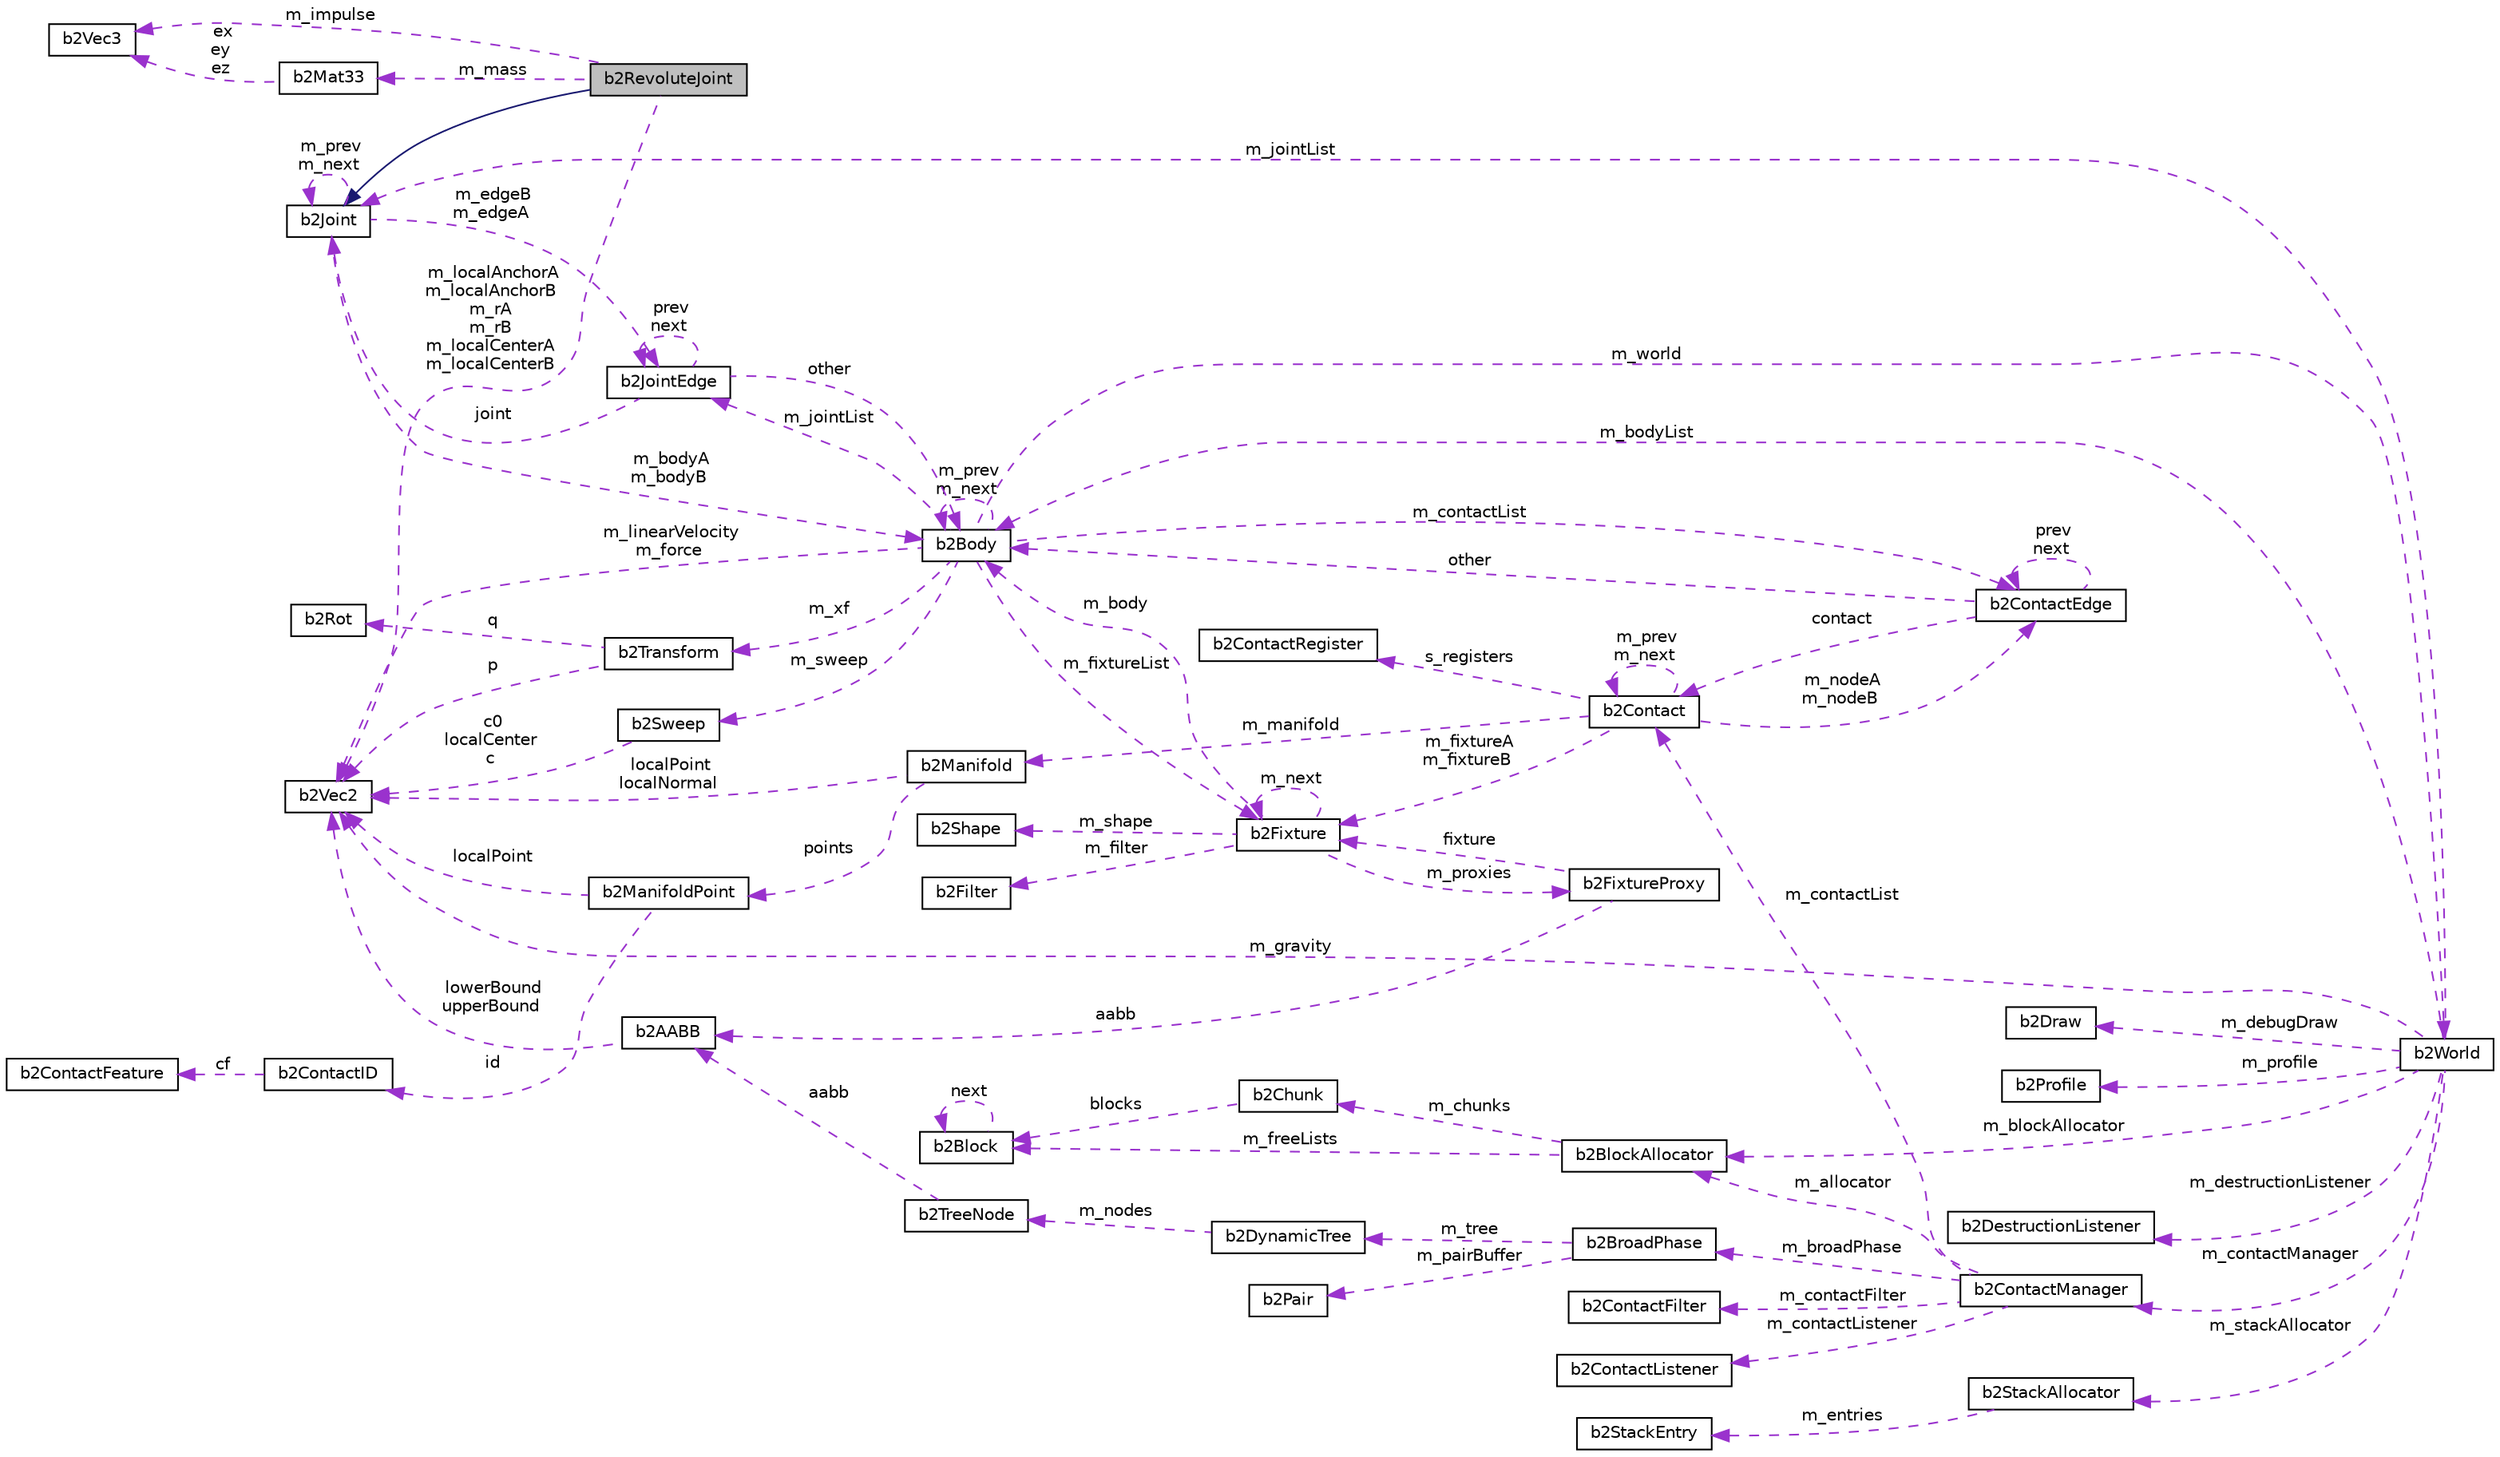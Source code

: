 digraph "b2RevoluteJoint"
{
  edge [fontname="Helvetica",fontsize="10",labelfontname="Helvetica",labelfontsize="10"];
  node [fontname="Helvetica",fontsize="10",shape=record];
  rankdir="LR";
  Node2 [label="b2RevoluteJoint",height=0.2,width=0.4,color="black", fillcolor="grey75", style="filled", fontcolor="black"];
  Node3 -> Node2 [dir="back",color="midnightblue",fontsize="10",style="solid",fontname="Helvetica"];
  Node3 [label="b2Joint",height=0.2,width=0.4,color="black", fillcolor="white", style="filled",URL="$classb2Joint.html"];
  Node4 -> Node3 [dir="back",color="darkorchid3",fontsize="10",style="dashed",label=" m_bodyA\nm_bodyB" ,fontname="Helvetica"];
  Node4 [label="b2Body",height=0.2,width=0.4,color="black", fillcolor="white", style="filled",URL="$classb2Body.html",tooltip="A rigid body. These are created via b2World::CreateBody. "];
  Node4 -> Node4 [dir="back",color="darkorchid3",fontsize="10",style="dashed",label=" m_prev\nm_next" ,fontname="Helvetica"];
  Node5 -> Node4 [dir="back",color="darkorchid3",fontsize="10",style="dashed",label=" m_jointList" ,fontname="Helvetica"];
  Node5 [label="b2JointEdge",height=0.2,width=0.4,color="black", fillcolor="white", style="filled",URL="$structb2JointEdge.html"];
  Node4 -> Node5 [dir="back",color="darkorchid3",fontsize="10",style="dashed",label=" other" ,fontname="Helvetica"];
  Node5 -> Node5 [dir="back",color="darkorchid3",fontsize="10",style="dashed",label=" prev\nnext" ,fontname="Helvetica"];
  Node3 -> Node5 [dir="back",color="darkorchid3",fontsize="10",style="dashed",label=" joint" ,fontname="Helvetica"];
  Node6 -> Node4 [dir="back",color="darkorchid3",fontsize="10",style="dashed",label=" m_linearVelocity\nm_force" ,fontname="Helvetica"];
  Node6 [label="b2Vec2",height=0.2,width=0.4,color="black", fillcolor="white", style="filled",URL="$structb2Vec2.html",tooltip="A 2D column vector. "];
  Node7 -> Node4 [dir="back",color="darkorchid3",fontsize="10",style="dashed",label=" m_sweep" ,fontname="Helvetica"];
  Node7 [label="b2Sweep",height=0.2,width=0.4,color="black", fillcolor="white", style="filled",URL="$structb2Sweep.html"];
  Node6 -> Node7 [dir="back",color="darkorchid3",fontsize="10",style="dashed",label=" c0\nlocalCenter\nc" ,fontname="Helvetica"];
  Node8 -> Node4 [dir="back",color="darkorchid3",fontsize="10",style="dashed",label=" m_xf" ,fontname="Helvetica"];
  Node8 [label="b2Transform",height=0.2,width=0.4,color="black", fillcolor="white", style="filled",URL="$structb2Transform.html"];
  Node6 -> Node8 [dir="back",color="darkorchid3",fontsize="10",style="dashed",label=" p" ,fontname="Helvetica"];
  Node9 -> Node8 [dir="back",color="darkorchid3",fontsize="10",style="dashed",label=" q" ,fontname="Helvetica"];
  Node9 [label="b2Rot",height=0.2,width=0.4,color="black", fillcolor="white", style="filled",URL="$structb2Rot.html",tooltip="Rotation. "];
  Node10 -> Node4 [dir="back",color="darkorchid3",fontsize="10",style="dashed",label=" m_contactList" ,fontname="Helvetica"];
  Node10 [label="b2ContactEdge",height=0.2,width=0.4,color="black", fillcolor="white", style="filled",URL="$structb2ContactEdge.html"];
  Node4 -> Node10 [dir="back",color="darkorchid3",fontsize="10",style="dashed",label=" other" ,fontname="Helvetica"];
  Node11 -> Node10 [dir="back",color="darkorchid3",fontsize="10",style="dashed",label=" contact" ,fontname="Helvetica"];
  Node11 [label="b2Contact",height=0.2,width=0.4,color="black", fillcolor="white", style="filled",URL="$classb2Contact.html"];
  Node12 -> Node11 [dir="back",color="darkorchid3",fontsize="10",style="dashed",label=" s_registers" ,fontname="Helvetica"];
  Node12 [label="b2ContactRegister",height=0.2,width=0.4,color="black", fillcolor="white", style="filled",URL="$structb2ContactRegister.html"];
  Node11 -> Node11 [dir="back",color="darkorchid3",fontsize="10",style="dashed",label=" m_prev\nm_next" ,fontname="Helvetica"];
  Node13 -> Node11 [dir="back",color="darkorchid3",fontsize="10",style="dashed",label=" m_manifold" ,fontname="Helvetica"];
  Node13 [label="b2Manifold",height=0.2,width=0.4,color="black", fillcolor="white", style="filled",URL="$structb2Manifold.html"];
  Node6 -> Node13 [dir="back",color="darkorchid3",fontsize="10",style="dashed",label=" localPoint\nlocalNormal" ,fontname="Helvetica"];
  Node14 -> Node13 [dir="back",color="darkorchid3",fontsize="10",style="dashed",label=" points" ,fontname="Helvetica"];
  Node14 [label="b2ManifoldPoint",height=0.2,width=0.4,color="black", fillcolor="white", style="filled",URL="$structb2ManifoldPoint.html"];
  Node6 -> Node14 [dir="back",color="darkorchid3",fontsize="10",style="dashed",label=" localPoint" ,fontname="Helvetica"];
  Node15 -> Node14 [dir="back",color="darkorchid3",fontsize="10",style="dashed",label=" id" ,fontname="Helvetica"];
  Node15 [label="b2ContactID",height=0.2,width=0.4,color="black", fillcolor="white", style="filled",URL="$unionb2ContactID.html",tooltip="Contact ids to facilitate warm starting. "];
  Node16 -> Node15 [dir="back",color="darkorchid3",fontsize="10",style="dashed",label=" cf" ,fontname="Helvetica"];
  Node16 [label="b2ContactFeature",height=0.2,width=0.4,color="black", fillcolor="white", style="filled",URL="$structb2ContactFeature.html"];
  Node17 -> Node11 [dir="back",color="darkorchid3",fontsize="10",style="dashed",label=" m_fixtureA\nm_fixtureB" ,fontname="Helvetica"];
  Node17 [label="b2Fixture",height=0.2,width=0.4,color="black", fillcolor="white", style="filled",URL="$classb2Fixture.html"];
  Node4 -> Node17 [dir="back",color="darkorchid3",fontsize="10",style="dashed",label=" m_body" ,fontname="Helvetica"];
  Node18 -> Node17 [dir="back",color="darkorchid3",fontsize="10",style="dashed",label=" m_proxies" ,fontname="Helvetica"];
  Node18 [label="b2FixtureProxy",height=0.2,width=0.4,color="black", fillcolor="white", style="filled",URL="$structb2FixtureProxy.html",tooltip="This proxy is used internally to connect fixtures to the broad-phase. "];
  Node19 -> Node18 [dir="back",color="darkorchid3",fontsize="10",style="dashed",label=" aabb" ,fontname="Helvetica"];
  Node19 [label="b2AABB",height=0.2,width=0.4,color="black", fillcolor="white", style="filled",URL="$structb2AABB.html",tooltip="An axis aligned bounding box. "];
  Node6 -> Node19 [dir="back",color="darkorchid3",fontsize="10",style="dashed",label=" lowerBound\nupperBound" ,fontname="Helvetica"];
  Node17 -> Node18 [dir="back",color="darkorchid3",fontsize="10",style="dashed",label=" fixture" ,fontname="Helvetica"];
  Node20 -> Node17 [dir="back",color="darkorchid3",fontsize="10",style="dashed",label=" m_shape" ,fontname="Helvetica"];
  Node20 [label="b2Shape",height=0.2,width=0.4,color="black", fillcolor="white", style="filled",URL="$classb2Shape.html"];
  Node21 -> Node17 [dir="back",color="darkorchid3",fontsize="10",style="dashed",label=" m_filter" ,fontname="Helvetica"];
  Node21 [label="b2Filter",height=0.2,width=0.4,color="black", fillcolor="white", style="filled",URL="$structb2Filter.html",tooltip="This holds contact filtering data. "];
  Node17 -> Node17 [dir="back",color="darkorchid3",fontsize="10",style="dashed",label=" m_next" ,fontname="Helvetica"];
  Node10 -> Node11 [dir="back",color="darkorchid3",fontsize="10",style="dashed",label=" m_nodeA\nm_nodeB" ,fontname="Helvetica"];
  Node10 -> Node10 [dir="back",color="darkorchid3",fontsize="10",style="dashed",label=" prev\nnext" ,fontname="Helvetica"];
  Node17 -> Node4 [dir="back",color="darkorchid3",fontsize="10",style="dashed",label=" m_fixtureList" ,fontname="Helvetica"];
  Node22 -> Node4 [dir="back",color="darkorchid3",fontsize="10",style="dashed",label=" m_world" ,fontname="Helvetica"];
  Node22 [label="b2World",height=0.2,width=0.4,color="black", fillcolor="white", style="filled",URL="$classb2World.html"];
  Node4 -> Node22 [dir="back",color="darkorchid3",fontsize="10",style="dashed",label=" m_bodyList" ,fontname="Helvetica"];
  Node23 -> Node22 [dir="back",color="darkorchid3",fontsize="10",style="dashed",label=" m_debugDraw" ,fontname="Helvetica"];
  Node23 [label="b2Draw",height=0.2,width=0.4,color="black", fillcolor="white", style="filled",URL="$classb2Draw.html"];
  Node6 -> Node22 [dir="back",color="darkorchid3",fontsize="10",style="dashed",label=" m_gravity" ,fontname="Helvetica"];
  Node24 -> Node22 [dir="back",color="darkorchid3",fontsize="10",style="dashed",label=" m_profile" ,fontname="Helvetica"];
  Node24 [label="b2Profile",height=0.2,width=0.4,color="black", fillcolor="white", style="filled",URL="$structb2Profile.html",tooltip="Profiling data. Times are in milliseconds. "];
  Node25 -> Node22 [dir="back",color="darkorchid3",fontsize="10",style="dashed",label=" m_blockAllocator" ,fontname="Helvetica"];
  Node25 [label="b2BlockAllocator",height=0.2,width=0.4,color="black", fillcolor="white", style="filled",URL="$classb2BlockAllocator.html"];
  Node26 -> Node25 [dir="back",color="darkorchid3",fontsize="10",style="dashed",label=" m_freeLists" ,fontname="Helvetica"];
  Node26 [label="b2Block",height=0.2,width=0.4,color="black", fillcolor="white", style="filled",URL="$structb2Block.html"];
  Node26 -> Node26 [dir="back",color="darkorchid3",fontsize="10",style="dashed",label=" next" ,fontname="Helvetica"];
  Node27 -> Node25 [dir="back",color="darkorchid3",fontsize="10",style="dashed",label=" m_chunks" ,fontname="Helvetica"];
  Node27 [label="b2Chunk",height=0.2,width=0.4,color="black", fillcolor="white", style="filled",URL="$structb2Chunk.html"];
  Node26 -> Node27 [dir="back",color="darkorchid3",fontsize="10",style="dashed",label=" blocks" ,fontname="Helvetica"];
  Node28 -> Node22 [dir="back",color="darkorchid3",fontsize="10",style="dashed",label=" m_destructionListener" ,fontname="Helvetica"];
  Node28 [label="b2DestructionListener",height=0.2,width=0.4,color="black", fillcolor="white", style="filled",URL="$classb2DestructionListener.html"];
  Node29 -> Node22 [dir="back",color="darkorchid3",fontsize="10",style="dashed",label=" m_contactManager" ,fontname="Helvetica"];
  Node29 [label="b2ContactManager",height=0.2,width=0.4,color="black", fillcolor="white", style="filled",URL="$classb2ContactManager.html"];
  Node25 -> Node29 [dir="back",color="darkorchid3",fontsize="10",style="dashed",label=" m_allocator" ,fontname="Helvetica"];
  Node11 -> Node29 [dir="back",color="darkorchid3",fontsize="10",style="dashed",label=" m_contactList" ,fontname="Helvetica"];
  Node30 -> Node29 [dir="back",color="darkorchid3",fontsize="10",style="dashed",label=" m_broadPhase" ,fontname="Helvetica"];
  Node30 [label="b2BroadPhase",height=0.2,width=0.4,color="black", fillcolor="white", style="filled",URL="$classb2BroadPhase.html"];
  Node31 -> Node30 [dir="back",color="darkorchid3",fontsize="10",style="dashed",label=" m_pairBuffer" ,fontname="Helvetica"];
  Node31 [label="b2Pair",height=0.2,width=0.4,color="black", fillcolor="white", style="filled",URL="$structb2Pair.html"];
  Node32 -> Node30 [dir="back",color="darkorchid3",fontsize="10",style="dashed",label=" m_tree" ,fontname="Helvetica"];
  Node32 [label="b2DynamicTree",height=0.2,width=0.4,color="black", fillcolor="white", style="filled",URL="$classb2DynamicTree.html"];
  Node33 -> Node32 [dir="back",color="darkorchid3",fontsize="10",style="dashed",label=" m_nodes" ,fontname="Helvetica"];
  Node33 [label="b2TreeNode",height=0.2,width=0.4,color="black", fillcolor="white", style="filled",URL="$structb2TreeNode.html",tooltip="A node in the dynamic tree. The client does not interact with this directly. "];
  Node19 -> Node33 [dir="back",color="darkorchid3",fontsize="10",style="dashed",label=" aabb" ,fontname="Helvetica"];
  Node34 -> Node29 [dir="back",color="darkorchid3",fontsize="10",style="dashed",label=" m_contactFilter" ,fontname="Helvetica"];
  Node34 [label="b2ContactFilter",height=0.2,width=0.4,color="black", fillcolor="white", style="filled",URL="$classb2ContactFilter.html"];
  Node35 -> Node29 [dir="back",color="darkorchid3",fontsize="10",style="dashed",label=" m_contactListener" ,fontname="Helvetica"];
  Node35 [label="b2ContactListener",height=0.2,width=0.4,color="black", fillcolor="white", style="filled",URL="$classb2ContactListener.html"];
  Node36 -> Node22 [dir="back",color="darkorchid3",fontsize="10",style="dashed",label=" m_stackAllocator" ,fontname="Helvetica"];
  Node36 [label="b2StackAllocator",height=0.2,width=0.4,color="black", fillcolor="white", style="filled",URL="$classb2StackAllocator.html"];
  Node37 -> Node36 [dir="back",color="darkorchid3",fontsize="10",style="dashed",label=" m_entries" ,fontname="Helvetica"];
  Node37 [label="b2StackEntry",height=0.2,width=0.4,color="black", fillcolor="white", style="filled",URL="$structb2StackEntry.html"];
  Node3 -> Node22 [dir="back",color="darkorchid3",fontsize="10",style="dashed",label=" m_jointList" ,fontname="Helvetica"];
  Node5 -> Node3 [dir="back",color="darkorchid3",fontsize="10",style="dashed",label=" m_edgeB\nm_edgeA" ,fontname="Helvetica"];
  Node3 -> Node3 [dir="back",color="darkorchid3",fontsize="10",style="dashed",label=" m_prev\nm_next" ,fontname="Helvetica"];
  Node38 -> Node2 [dir="back",color="darkorchid3",fontsize="10",style="dashed",label=" m_mass" ,fontname="Helvetica"];
  Node38 [label="b2Mat33",height=0.2,width=0.4,color="black", fillcolor="white", style="filled",URL="$structb2Mat33.html",tooltip="A 3-by-3 matrix. Stored in column-major order. "];
  Node39 -> Node38 [dir="back",color="darkorchid3",fontsize="10",style="dashed",label=" ex\ney\nez" ,fontname="Helvetica"];
  Node39 [label="b2Vec3",height=0.2,width=0.4,color="black", fillcolor="white", style="filled",URL="$structb2Vec3.html",tooltip="A 2D column vector with 3 elements. "];
  Node6 -> Node2 [dir="back",color="darkorchid3",fontsize="10",style="dashed",label=" m_localAnchorA\nm_localAnchorB\nm_rA\nm_rB\nm_localCenterA\nm_localCenterB" ,fontname="Helvetica"];
  Node39 -> Node2 [dir="back",color="darkorchid3",fontsize="10",style="dashed",label=" m_impulse" ,fontname="Helvetica"];
}
